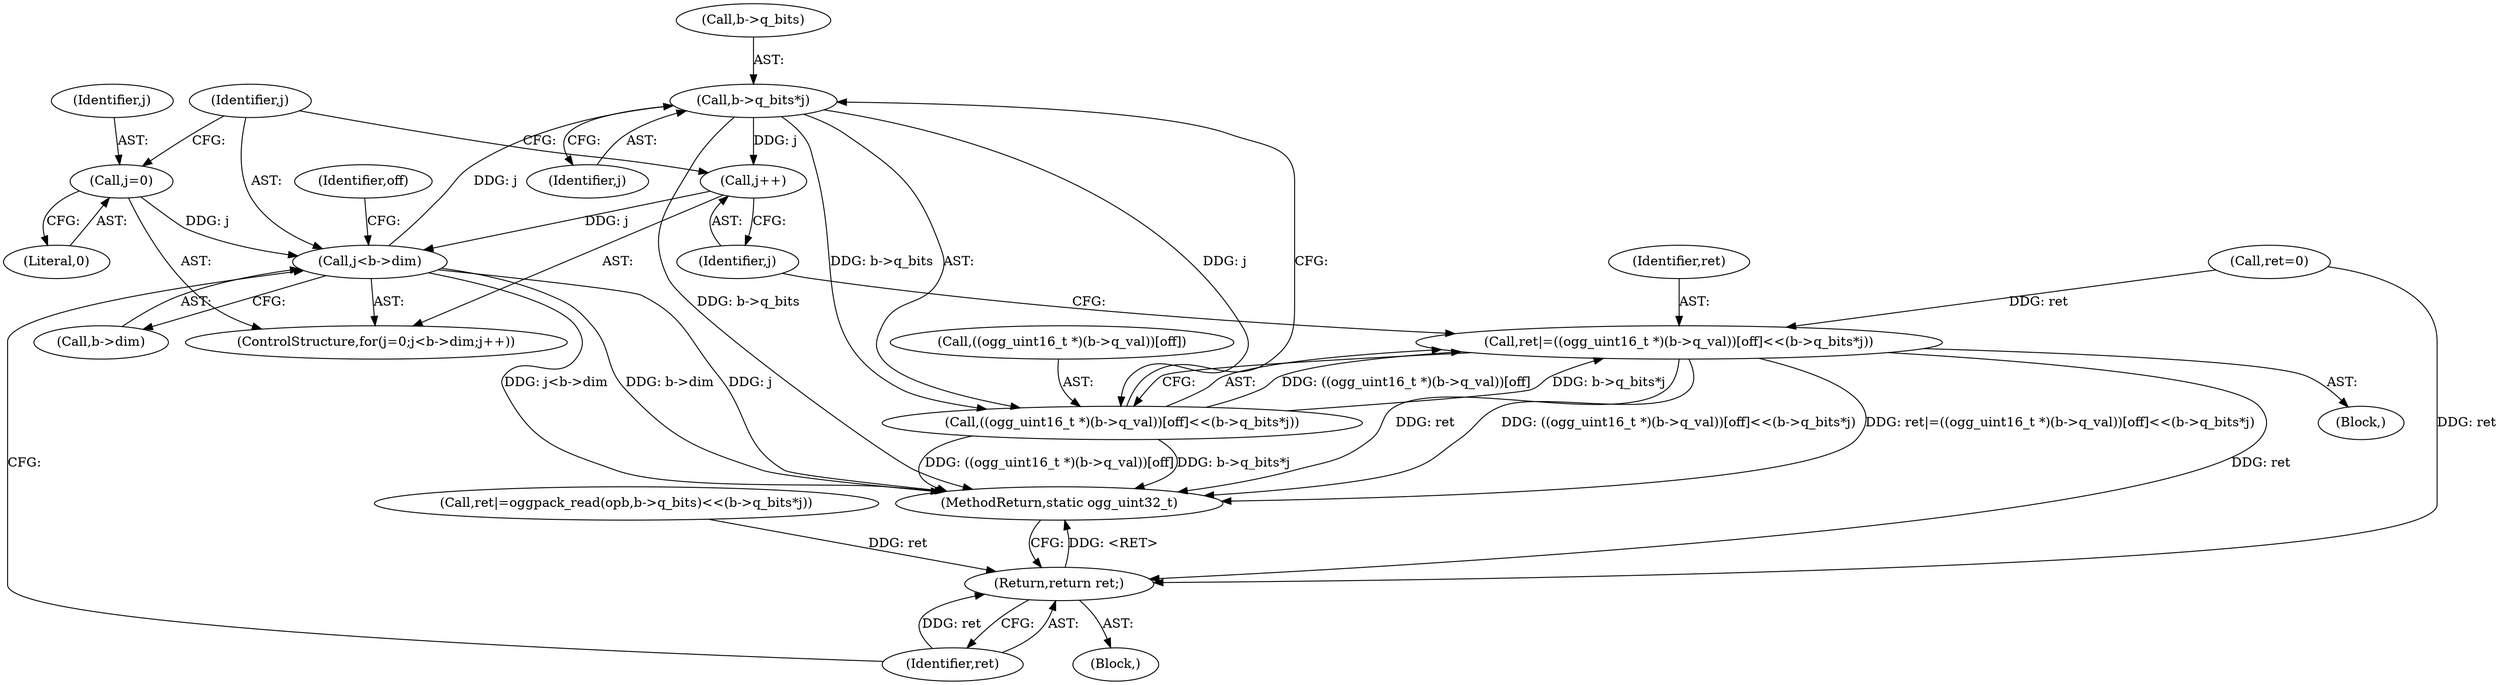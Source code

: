 digraph "0_Android_eeb4e45d5683f88488c083ecf142dc89bc3f0b47_3@pointer" {
"1000162" [label="(Call,b->q_bits*j)"];
"1000135" [label="(Call,j<b->dim)"];
"1000140" [label="(Call,j++)"];
"1000162" [label="(Call,b->q_bits*j)"];
"1000132" [label="(Call,j=0)"];
"1000154" [label="(Call,((ogg_uint16_t *)(b->q_val))[off]<<(b->q_bits*j))"];
"1000152" [label="(Call,ret|=((ogg_uint16_t *)(b->q_val))[off]<<(b->q_bits*j))"];
"1000193" [label="(Return,return ret;)"];
"1000154" [label="(Call,((ogg_uint16_t *)(b->q_val))[off]<<(b->q_bits*j))"];
"1000141" [label="(Identifier,j)"];
"1000180" [label="(Call,ret|=oggpack_read(opb,b->q_bits)<<(b->q_bits*j))"];
"1000162" [label="(Call,b->q_bits*j)"];
"1000142" [label="(Block,)"];
"1000119" [label="(Block,)"];
"1000140" [label="(Call,j++)"];
"1000153" [label="(Identifier,ret)"];
"1000235" [label="(MethodReturn,static ogg_uint32_t)"];
"1000163" [label="(Call,b->q_bits)"];
"1000155" [label="(Call,((ogg_uint16_t *)(b->q_val))[off])"];
"1000136" [label="(Identifier,j)"];
"1000135" [label="(Call,j<b->dim)"];
"1000111" [label="(Call,ret=0)"];
"1000131" [label="(ControlStructure,for(j=0;j<b->dim;j++))"];
"1000133" [label="(Identifier,j)"];
"1000134" [label="(Literal,0)"];
"1000145" [label="(Identifier,off)"];
"1000193" [label="(Return,return ret;)"];
"1000152" [label="(Call,ret|=((ogg_uint16_t *)(b->q_val))[off]<<(b->q_bits*j))"];
"1000132" [label="(Call,j=0)"];
"1000137" [label="(Call,b->dim)"];
"1000166" [label="(Identifier,j)"];
"1000194" [label="(Identifier,ret)"];
"1000162" -> "1000154"  [label="AST: "];
"1000162" -> "1000166"  [label="CFG: "];
"1000163" -> "1000162"  [label="AST: "];
"1000166" -> "1000162"  [label="AST: "];
"1000154" -> "1000162"  [label="CFG: "];
"1000162" -> "1000235"  [label="DDG: b->q_bits"];
"1000162" -> "1000140"  [label="DDG: j"];
"1000162" -> "1000154"  [label="DDG: b->q_bits"];
"1000162" -> "1000154"  [label="DDG: j"];
"1000135" -> "1000162"  [label="DDG: j"];
"1000135" -> "1000131"  [label="AST: "];
"1000135" -> "1000137"  [label="CFG: "];
"1000136" -> "1000135"  [label="AST: "];
"1000137" -> "1000135"  [label="AST: "];
"1000145" -> "1000135"  [label="CFG: "];
"1000194" -> "1000135"  [label="CFG: "];
"1000135" -> "1000235"  [label="DDG: j<b->dim"];
"1000135" -> "1000235"  [label="DDG: j"];
"1000135" -> "1000235"  [label="DDG: b->dim"];
"1000140" -> "1000135"  [label="DDG: j"];
"1000132" -> "1000135"  [label="DDG: j"];
"1000140" -> "1000131"  [label="AST: "];
"1000140" -> "1000141"  [label="CFG: "];
"1000141" -> "1000140"  [label="AST: "];
"1000136" -> "1000140"  [label="CFG: "];
"1000132" -> "1000131"  [label="AST: "];
"1000132" -> "1000134"  [label="CFG: "];
"1000133" -> "1000132"  [label="AST: "];
"1000134" -> "1000132"  [label="AST: "];
"1000136" -> "1000132"  [label="CFG: "];
"1000154" -> "1000152"  [label="AST: "];
"1000155" -> "1000154"  [label="AST: "];
"1000152" -> "1000154"  [label="CFG: "];
"1000154" -> "1000235"  [label="DDG: ((ogg_uint16_t *)(b->q_val))[off]"];
"1000154" -> "1000235"  [label="DDG: b->q_bits*j"];
"1000154" -> "1000152"  [label="DDG: ((ogg_uint16_t *)(b->q_val))[off]"];
"1000154" -> "1000152"  [label="DDG: b->q_bits*j"];
"1000152" -> "1000142"  [label="AST: "];
"1000153" -> "1000152"  [label="AST: "];
"1000141" -> "1000152"  [label="CFG: "];
"1000152" -> "1000235"  [label="DDG: ((ogg_uint16_t *)(b->q_val))[off]<<(b->q_bits*j)"];
"1000152" -> "1000235"  [label="DDG: ret|=((ogg_uint16_t *)(b->q_val))[off]<<(b->q_bits*j)"];
"1000152" -> "1000235"  [label="DDG: ret"];
"1000111" -> "1000152"  [label="DDG: ret"];
"1000152" -> "1000193"  [label="DDG: ret"];
"1000193" -> "1000119"  [label="AST: "];
"1000193" -> "1000194"  [label="CFG: "];
"1000194" -> "1000193"  [label="AST: "];
"1000235" -> "1000193"  [label="CFG: "];
"1000193" -> "1000235"  [label="DDG: <RET>"];
"1000194" -> "1000193"  [label="DDG: ret"];
"1000180" -> "1000193"  [label="DDG: ret"];
"1000111" -> "1000193"  [label="DDG: ret"];
}
